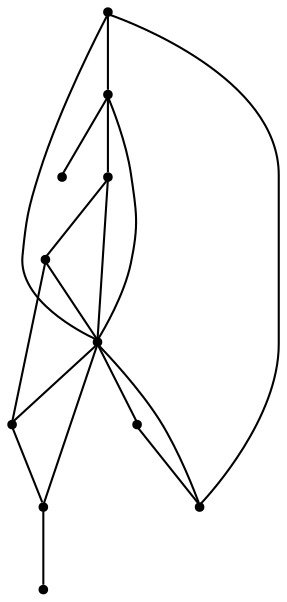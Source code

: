 graph {
  node [shape=point,comment="{\"directed\":false,\"doi\":\"10.1007/978-3-642-00219-9_33\",\"figure\":\"5 (2)\"}"]

  v0 [pos="1060.1352177642111,749.2813837035628"]
  v1 [pos="1171.6702615249988,792.6397985789401"]
  v2 [pos="1113.9784151299054,792.6399257817544"]
  v3 [pos="1171.6702615249988,743.0873698652283"]
  v4 [pos="1171.6702615249988,842.1911460687306"]
  v5 [pos="1171.6702615249988,891.742493558521"]
  v6 [pos="1213.1230091893394,941.2939682511258"]
  v7 [pos="1171.6702615249988,693.5339871304094"]
  v8 [pos="1213.1230091893394,643.9815584166976"]
  v9 [pos="1060.1352177642111,792.6397985789401"]
  v10 [pos="1060.1352177642111,835.9971958318032"]

  v1 -- v2 [id="-2",pos="1171.6702615249988,792.6397985789401 1113.9784151299054,792.6399257817544 1113.9784151299054,792.6399257817544 1113.9784151299054,792.6399257817544"]
  v5 -- v6 [id="-8",pos="1171.6702615249988,891.742493558521 1213.1230091893394,941.2939682511258 1213.1230091893394,941.2939682511258 1213.1230091893394,941.2939682511258"]
  v2 -- v5 [id="-9",pos="1113.9784151299054,792.6399257817544 1171.6702615249988,891.742493558521 1171.6702615249988,891.742493558521 1171.6702615249988,891.742493558521"]
  v7 -- v8 [id="-10",pos="1171.6702615249988,693.5339871304094 1213.1230091893394,643.9815584166976 1213.1230091893394,643.9815584166976 1213.1230091893394,643.9815584166976"]
  v2 -- v7 [id="-11",pos="1113.9784151299054,792.6399257817544 1171.6702615249988,693.5339871304094 1171.6702615249988,693.5339871304094 1171.6702615249988,693.5339871304094"]
  v2 -- v4 [id="-13",pos="1113.9784151299054,792.6399257817544 1171.6702615249988,842.1911460687306 1171.6702615249988,842.1911460687306 1171.6702615249988,842.1911460687306"]
  v2 -- v3 [id="-15",pos="1113.9784151299054,792.6399257817544 1171.6702615249988,743.0873698652283 1171.6702615249988,743.0873698652283 1171.6702615249988,743.0873698652283"]
  v2 -- v0 [id="-17",pos="1113.9784151299054,792.6399257817544 1060.1352177642111,749.2813837035628 1060.1352177642111,749.2813837035628 1060.1352177642111,749.2813837035628"]
  v2 -- v9 [id="-19",pos="1113.9784151299054,792.6399257817544 1060.1352177642111,792.6397985789401 1060.1352177642111,792.6397985789401 1060.1352177642111,792.6397985789401"]
  v2 -- v10 [id="-23",pos="1113.9784151299054,792.6399257817544 1060.1352177642111,835.9971958318032 1060.1352177642111,835.9971958318032 1060.1352177642111,835.9971958318032"]
  v3 -- v7 [id="-4",pos="1171.6702615249988,743.0873698652283 1171.6702615249988,693.5339871304094 1171.6702615249988,693.5339871304094 1171.6702615249988,693.5339871304094"]
  v1 -- v3 [id="-5",pos="1171.6702615249988,792.6397985789401 1171.6702615249988,743.0873698652283 1171.6702615249988,743.0873698652283 1171.6702615249988,743.0873698652283"]
  v4 -- v1 [id="-6",pos="1171.6702615249988,842.1911460687306 1171.6702615249988,792.6397985789401 1171.6702615249988,792.6397985789401 1171.6702615249988,792.6397985789401"]
  v5 -- v4 [id="-7",pos="1171.6702615249988,891.742493558521 1171.6702615249988,842.1911460687306 1171.6702615249988,842.1911460687306 1171.6702615249988,842.1911460687306"]
  v10 -- v9 [id="-20",pos="1060.1352177642111,835.9971958318032 1060.1352177642111,792.6397985789401 1060.1352177642111,792.6397985789401 1060.1352177642111,792.6397985789401"]
  v9 -- v0 [id="-22",pos="1060.1352177642111,792.6397985789401 1060.1352177642111,749.2813837035628 1060.1352177642111,749.2813837035628 1060.1352177642111,749.2813837035628"]
  v0 -- v5 [id="-24",pos="1060.1352177642111,749.2813837035628 1064.1788474504338,761.6035839238442 1064.1788474504338,761.6035839238442 1064.1788474504338,761.6035839238442 1068.2777995974518,773.9664254432867 1076.4754493890807,798.6877835864863 1093.89677542753,821.3502369778215 1111.3181014659792,844.0126903691568 1137.9628492488416,864.615984602999 1151.2852867658748,874.9196669649486 1164.6077242829078,885.2192788368413 1151.2852867658748,874.9196669649486 1151.2852867658748,874.9196669649486 1171.6702615249988,891.742493558521 1171.6702615249988,891.742493558521 1171.6702615249988,891.742493558521"]
}